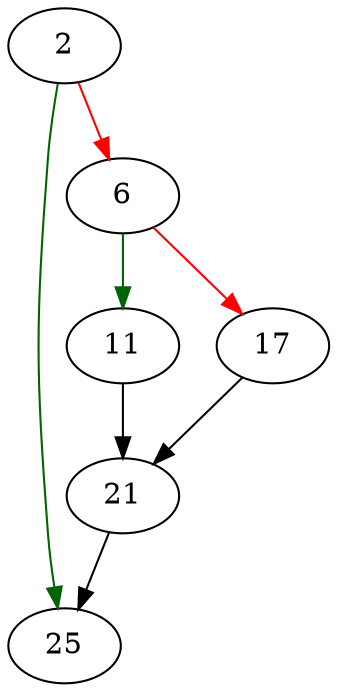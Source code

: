 strict digraph "open_safer" {
	// Node definitions.
	2 [entry=true];
	25;
	6;
	11;
	17;
	21;

	// Edge definitions.
	2 -> 25 [
		color=darkgreen
		cond=true
	];
	2 -> 6 [
		color=red
		cond=false
	];
	6 -> 11 [
		color=darkgreen
		cond=true
	];
	6 -> 17 [
		color=red
		cond=false
	];
	11 -> 21;
	17 -> 21;
	21 -> 25;
}